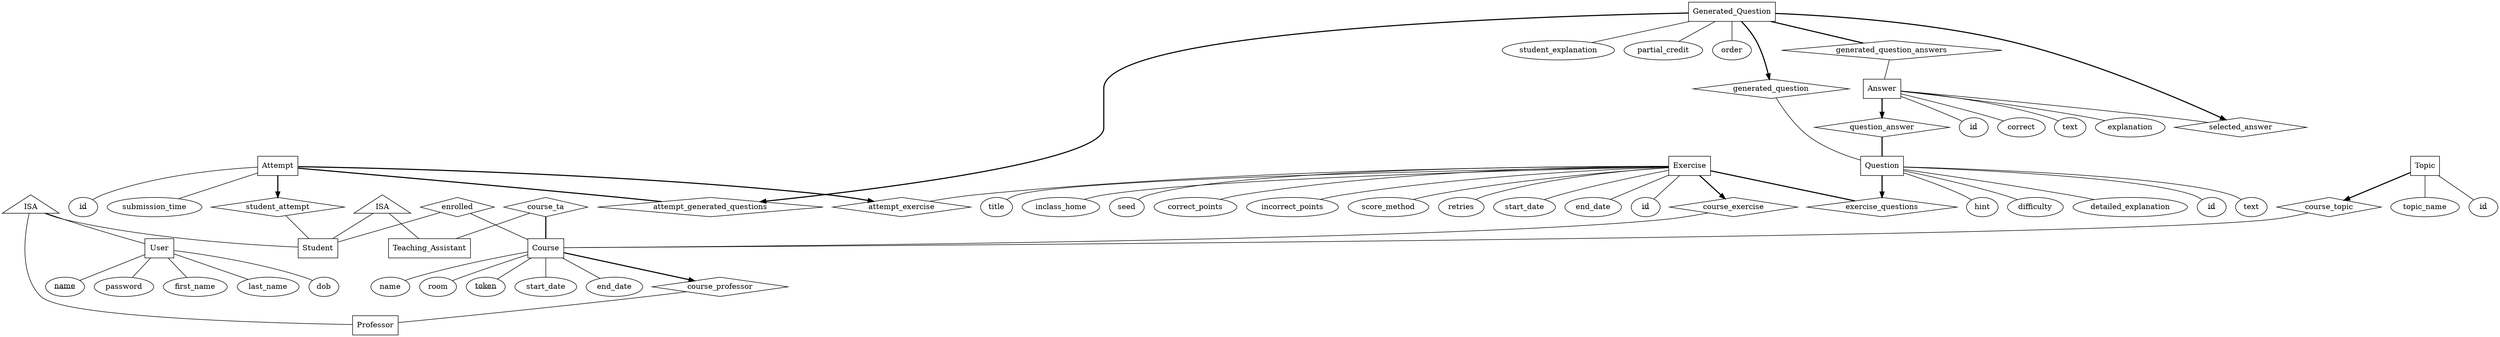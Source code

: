 // dot -Tpng er_diagram.gv > diagram.png

digraph G {

//  ratio=compress;
//  size="8.5,11";
//  orientation=landscape;


  //subgraph cluster_user {

    User[shape=box]
  
    User -> {user_name[label=<<u>name</u>>]; password; first_name; last_name; dob} [arrowhead=none]
  
    Professor[shape=box]
    Student[shape=box]
    Teaching_Assistant[shape=box]
  
    prof_student_isa_user_relation[shape=triangle, label="ISA"]
    ta_isa_student_relation[shape=triangle,label="ISA"]
    
    prof_student_isa_user_relation -> {User; Professor; Student} [arrowhead=none]
  
    ta_isa_student_relation -> {Student; Teaching_Assistant} [arrowhead=none]
//  }

  Course[shape=box]
  Course -> {course_name[label="name"]; room; token[label=<<u>token</u>>]; course_start_date[label="start_date"]; course_end_date[label="end_date"]} [arrowhead=none]

  // course -> professor is one-to-many, total participation for course
  course_professor[shape=diamond]
  Course -> course_professor[style=bold]
  course_professor -> Professor [arrowhead=none]

  // course -> TA is one-to-many, total participation for course
  course_ta[shape=diamond]
  course_ta -> Teaching_Assistant [arrowhead=none]
  course_ta -> Course [arrowhead=none, style=bold]

  // student -> course is many to many
  enrolled[shape=diamond]
  enrolled -> {Student; Course} [arrowhead=none]


  Topic[shape=box]

  // course -> topic is one-to-many, total participation for topic
  course_topic[shape=diamond]
  course_topic -> Course [arrowhead=none]
  Topic -> course_topic [style=bold]
  Topic -> {topic_id[label=<<u>id</u>>]; topic_name } [arrowhead=none]



  Exercise[shape=box]

  Exercise -> {exercise_id[label=<<u>id</u>>]; title; inclass_home; seed; correct_points; incorrect_points; score_method; retries; start_date; end_date;} [arrowhead=none]

/*
  // Exercise -> Topic is many-to-many
  exercise_topic[shape=diamond]
  Exercise -> exercise_topic[arrowhead=none]
  Topic -> exercise_topic[arrowhead=none]
*/

  // course -> exercise is one-to-many, total participation for exercises
  course_exercise[shape=diamond]
  course_exercise -> Course [arrowhead=none]
  Exercise -> course_exercise [style=bold]


  Question[shape=box]
  Question -> {question_id[label=<<u>id</u>>]; question_text[label="text"]; hint; difficulty; detailed_explanation} [arrowhead=none]

  // exercise -> question is one-to-many, total participation for both
  exercise_questions[shape=diamond]
  Exercise -> exercise_questions[arrowhead=none, style=bold, weight=10]
  Question -> exercise_questions[style=bold, weight=10]

  Answer[shape=box]
  Answer -> {answer_id[label=<<u>id</u>>]; correct; answer_text[label="text"]; explanation;} [arrowhead=none]

  // question -> answer is one-to-many, total participation for both
  question_answer[shape=diamond]
  question_answer -> Question [arrowhead=none, style=bold, weight=10]
  Answer -> question_answer [style=bold, weight=10]


  Attempt[shape=box]
  Attempt -> {attempt_id[label=<<u>id</u>>]; submission_time} [arrowhead=none]

  // Attempt -> Exercise is many-to-one, total participation for the former
  attempt_exercise[shape=diamond]
  Attempt -> attempt_exercise[style=bold]
  Exercise -> attempt_exercise[arrowhead=none]

  // Attempt -> Generated_Question is one-to many, total participation for both
  attempt_generated_questions[shape=diamond]
  Attempt -> attempt_generated_questions[style=bold, arrowhead=none]
  Generated_Question -> attempt_generated_questions[style=bold]


  // A generated question is a question with randomly-chosen answers, one of which student selects
  Generated_Question[shape=box]
  Generated_Question -> {student_explanation; partial_credit; order}[arrowhead=none]


  // Generated_Question -> Question is many-to-one, total participation for the former
  generated_question[shape=diamond]
  Generated_Question -> generated_question[style=bold]
  generated_question -> Question[arrowhead=none]

  // Generated_Question -> Answer is many-to-many, total participation for the former
  generated_question_answers[shape=diamond]
  generated_question_answers -> Answer [arrowhead=none]
  Generated_Question -> generated_question_answers [style=bold, arrowhead=none]

  // Generated_Question -> selected_answer is many-to one, total participation for the former
  selected_answer[shape=diamond]
  Generated_Question -> selected_answer[style=bold]
  Answer -> selected_answer[arrowhead=none]


  // student -> attempt is one-to-many, total participation for attempt
  student_attempt[shape=diamond]
  student_attempt -> {Student} [arrowhead=none]
  Attempt -> student_attempt [style=bold]
  

}

